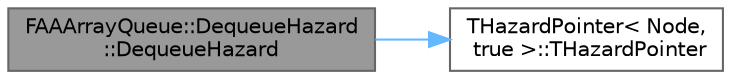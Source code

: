 digraph "FAAArrayQueue::DequeueHazard::DequeueHazard"
{
 // INTERACTIVE_SVG=YES
 // LATEX_PDF_SIZE
  bgcolor="transparent";
  edge [fontname=Helvetica,fontsize=10,labelfontname=Helvetica,labelfontsize=10];
  node [fontname=Helvetica,fontsize=10,shape=box,height=0.2,width=0.4];
  rankdir="LR";
  Node1 [id="Node000001",label="FAAArrayQueue::DequeueHazard\l::DequeueHazard",height=0.2,width=0.4,color="gray40", fillcolor="grey60", style="filled", fontcolor="black",tooltip=" "];
  Node1 -> Node2 [id="edge1_Node000001_Node000002",color="steelblue1",style="solid",tooltip=" "];
  Node2 [id="Node000002",label="THazardPointer\< Node,\l true \>::THazardPointer",height=0.2,width=0.4,color="grey40", fillcolor="white", style="filled",URL="$d8/d97/classTHazardPointer.html#a5a1e4b2d6517ecaca0ca4429e3274806",tooltip=" "];
}
